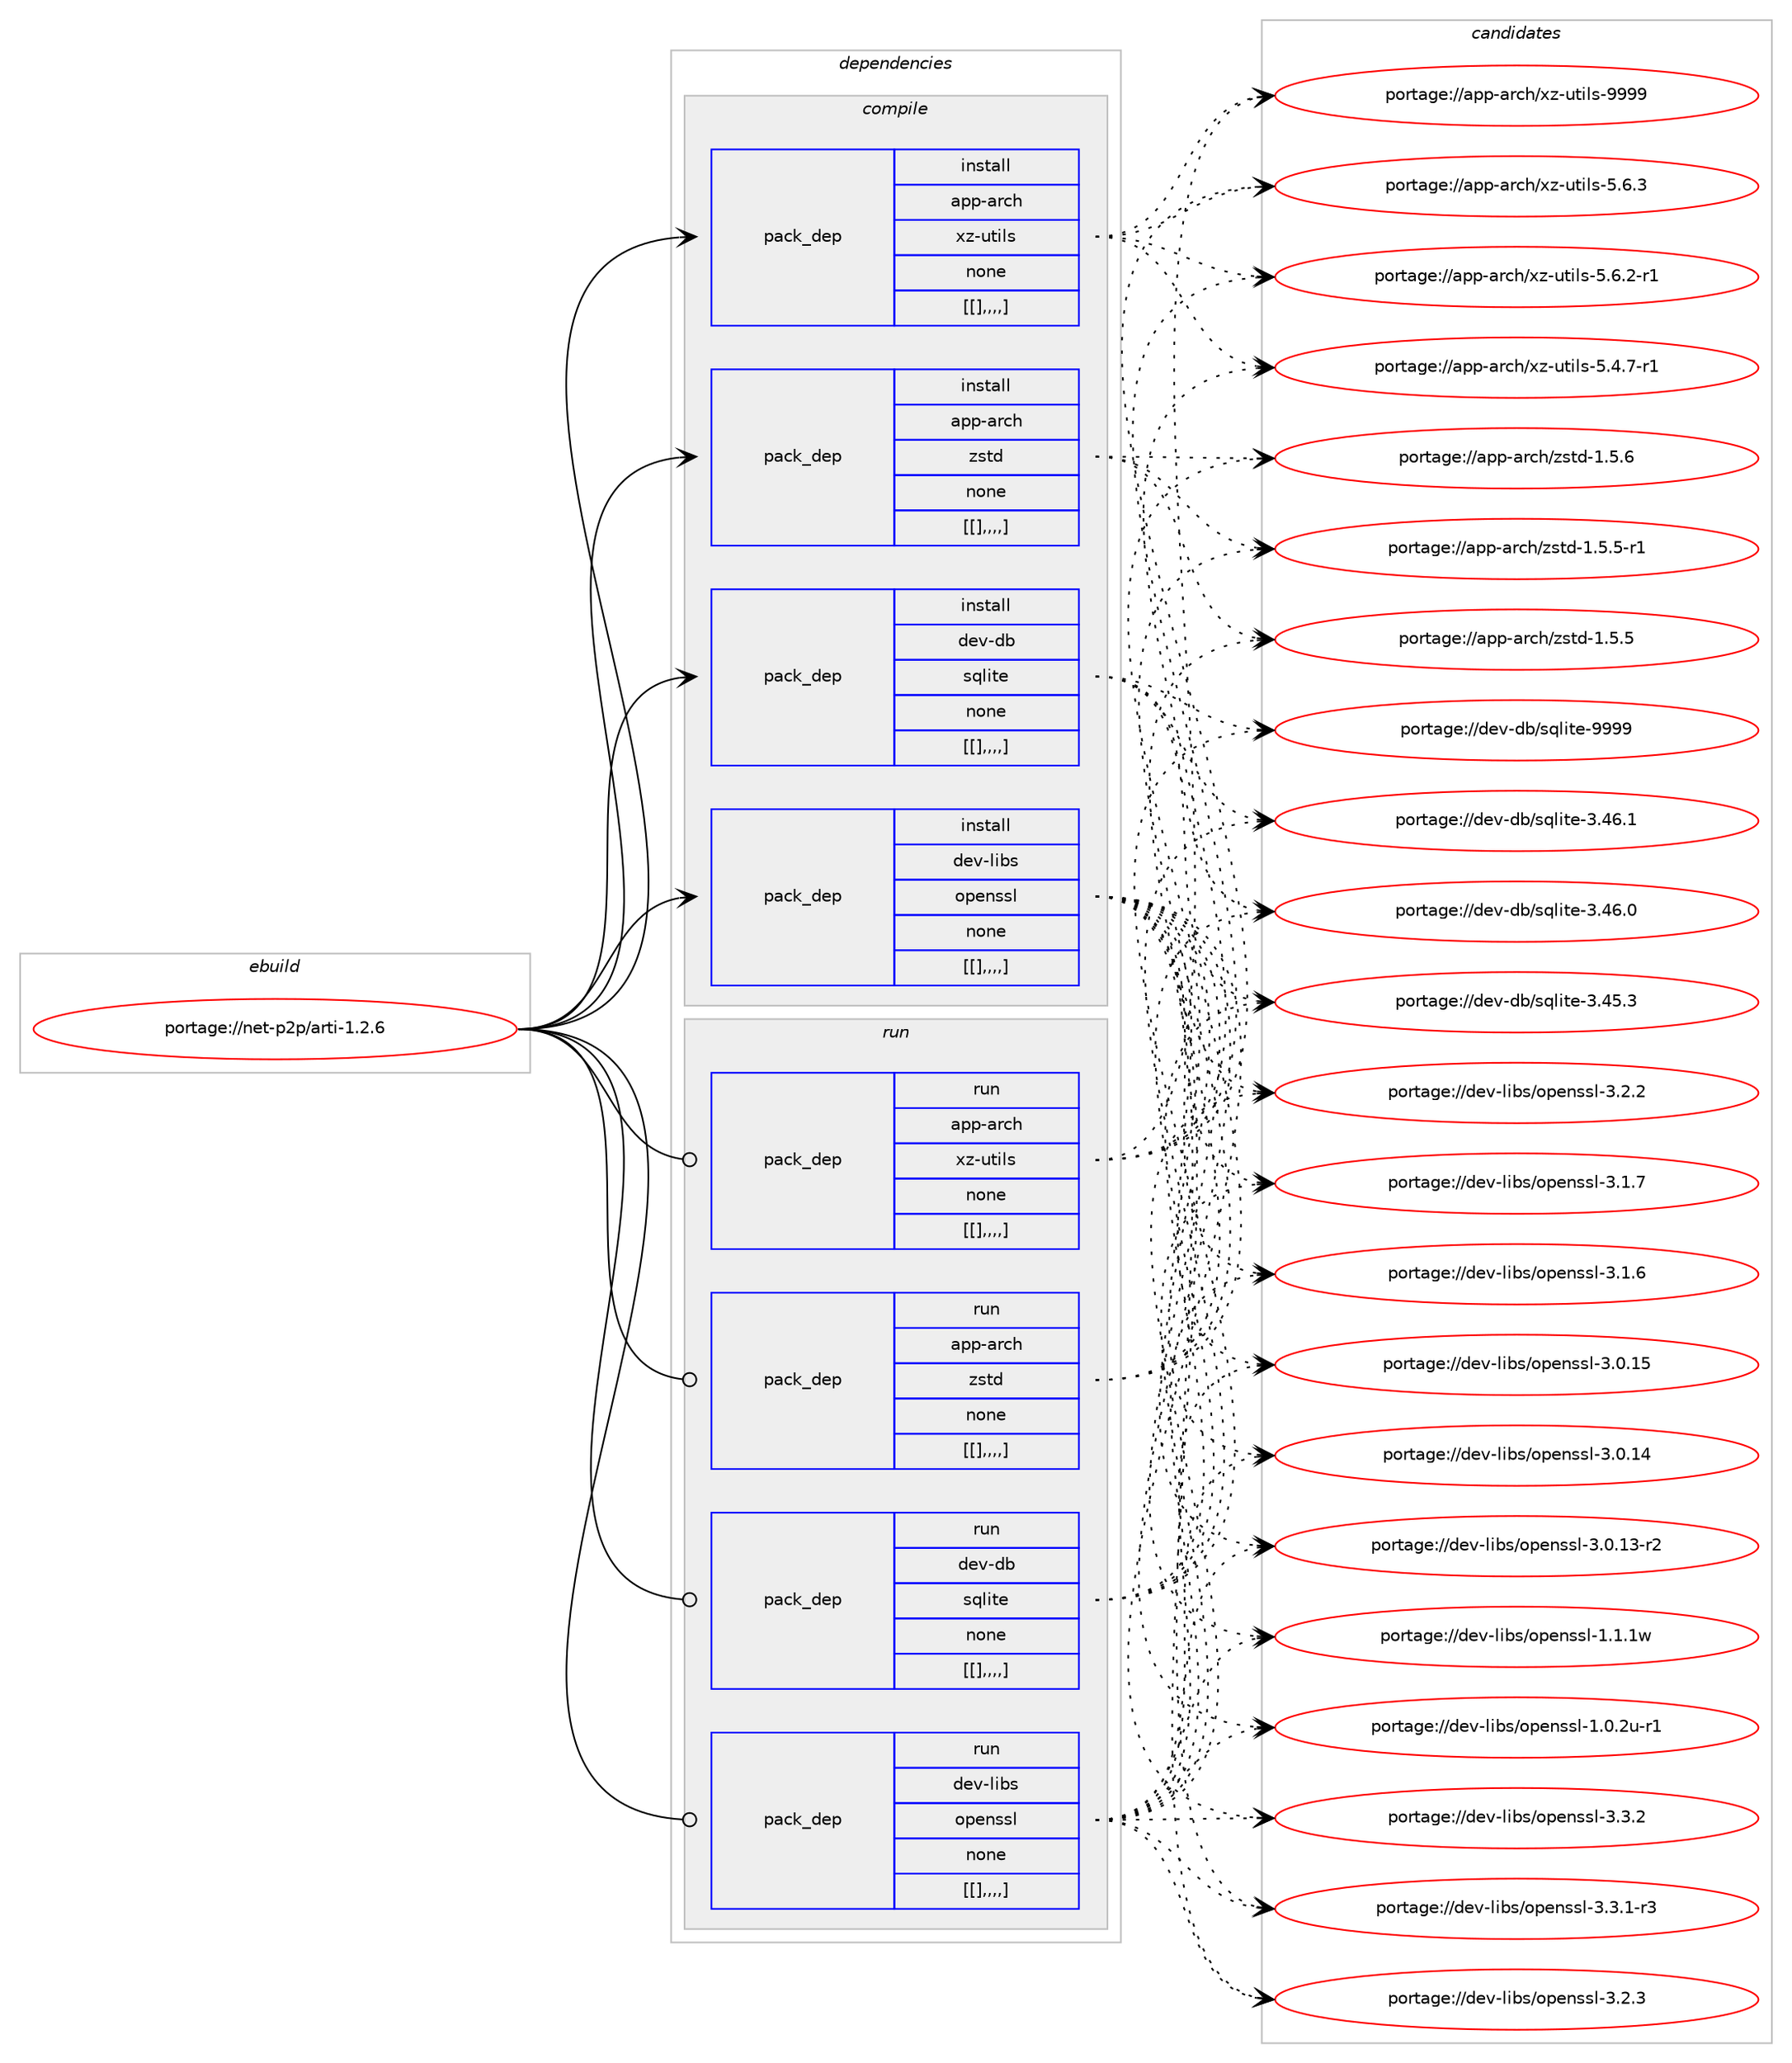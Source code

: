 digraph prolog {

# *************
# Graph options
# *************

newrank=true;
concentrate=true;
compound=true;
graph [rankdir=LR,fontname=Helvetica,fontsize=10,ranksep=1.5];#, ranksep=2.5, nodesep=0.2];
edge  [arrowhead=vee];
node  [fontname=Helvetica,fontsize=10];

# **********
# The ebuild
# **********

subgraph cluster_leftcol {
color=gray;
label=<<i>ebuild</i>>;
id [label="portage://net-p2p/arti-1.2.6", color=red, width=4, href="../net-p2p/arti-1.2.6.svg"];
}

# ****************
# The dependencies
# ****************

subgraph cluster_midcol {
color=gray;
label=<<i>dependencies</i>>;
subgraph cluster_compile {
fillcolor="#eeeeee";
style=filled;
label=<<i>compile</i>>;
subgraph pack293089 {
dependency402518 [label=<<TABLE BORDER="0" CELLBORDER="1" CELLSPACING="0" CELLPADDING="4" WIDTH="220"><TR><TD ROWSPAN="6" CELLPADDING="30">pack_dep</TD></TR><TR><TD WIDTH="110">install</TD></TR><TR><TD>app-arch</TD></TR><TR><TD>xz-utils</TD></TR><TR><TD>none</TD></TR><TR><TD>[[],,,,]</TD></TR></TABLE>>, shape=none, color=blue];
}
id:e -> dependency402518:w [weight=20,style="solid",arrowhead="vee"];
subgraph pack293123 {
dependency402560 [label=<<TABLE BORDER="0" CELLBORDER="1" CELLSPACING="0" CELLPADDING="4" WIDTH="220"><TR><TD ROWSPAN="6" CELLPADDING="30">pack_dep</TD></TR><TR><TD WIDTH="110">install</TD></TR><TR><TD>app-arch</TD></TR><TR><TD>zstd</TD></TR><TR><TD>none</TD></TR><TR><TD>[[],,,,]</TD></TR></TABLE>>, shape=none, color=blue];
}
id:e -> dependency402560:w [weight=20,style="solid",arrowhead="vee"];
subgraph pack293169 {
dependency402626 [label=<<TABLE BORDER="0" CELLBORDER="1" CELLSPACING="0" CELLPADDING="4" WIDTH="220"><TR><TD ROWSPAN="6" CELLPADDING="30">pack_dep</TD></TR><TR><TD WIDTH="110">install</TD></TR><TR><TD>dev-db</TD></TR><TR><TD>sqlite</TD></TR><TR><TD>none</TD></TR><TR><TD>[[],,,,]</TD></TR></TABLE>>, shape=none, color=blue];
}
id:e -> dependency402626:w [weight=20,style="solid",arrowhead="vee"];
subgraph pack293207 {
dependency402666 [label=<<TABLE BORDER="0" CELLBORDER="1" CELLSPACING="0" CELLPADDING="4" WIDTH="220"><TR><TD ROWSPAN="6" CELLPADDING="30">pack_dep</TD></TR><TR><TD WIDTH="110">install</TD></TR><TR><TD>dev-libs</TD></TR><TR><TD>openssl</TD></TR><TR><TD>none</TD></TR><TR><TD>[[],,,,]</TD></TR></TABLE>>, shape=none, color=blue];
}
id:e -> dependency402666:w [weight=20,style="solid",arrowhead="vee"];
}
subgraph cluster_compileandrun {
fillcolor="#eeeeee";
style=filled;
label=<<i>compile and run</i>>;
}
subgraph cluster_run {
fillcolor="#eeeeee";
style=filled;
label=<<i>run</i>>;
subgraph pack293238 {
dependency402693 [label=<<TABLE BORDER="0" CELLBORDER="1" CELLSPACING="0" CELLPADDING="4" WIDTH="220"><TR><TD ROWSPAN="6" CELLPADDING="30">pack_dep</TD></TR><TR><TD WIDTH="110">run</TD></TR><TR><TD>app-arch</TD></TR><TR><TD>xz-utils</TD></TR><TR><TD>none</TD></TR><TR><TD>[[],,,,]</TD></TR></TABLE>>, shape=none, color=blue];
}
id:e -> dependency402693:w [weight=20,style="solid",arrowhead="odot"];
subgraph pack293239 {
dependency402697 [label=<<TABLE BORDER="0" CELLBORDER="1" CELLSPACING="0" CELLPADDING="4" WIDTH="220"><TR><TD ROWSPAN="6" CELLPADDING="30">pack_dep</TD></TR><TR><TD WIDTH="110">run</TD></TR><TR><TD>app-arch</TD></TR><TR><TD>zstd</TD></TR><TR><TD>none</TD></TR><TR><TD>[[],,,,]</TD></TR></TABLE>>, shape=none, color=blue];
}
id:e -> dependency402697:w [weight=20,style="solid",arrowhead="odot"];
subgraph pack293261 {
dependency402717 [label=<<TABLE BORDER="0" CELLBORDER="1" CELLSPACING="0" CELLPADDING="4" WIDTH="220"><TR><TD ROWSPAN="6" CELLPADDING="30">pack_dep</TD></TR><TR><TD WIDTH="110">run</TD></TR><TR><TD>dev-db</TD></TR><TR><TD>sqlite</TD></TR><TR><TD>none</TD></TR><TR><TD>[[],,,,]</TD></TR></TABLE>>, shape=none, color=blue];
}
id:e -> dependency402717:w [weight=20,style="solid",arrowhead="odot"];
subgraph pack293264 {
dependency402724 [label=<<TABLE BORDER="0" CELLBORDER="1" CELLSPACING="0" CELLPADDING="4" WIDTH="220"><TR><TD ROWSPAN="6" CELLPADDING="30">pack_dep</TD></TR><TR><TD WIDTH="110">run</TD></TR><TR><TD>dev-libs</TD></TR><TR><TD>openssl</TD></TR><TR><TD>none</TD></TR><TR><TD>[[],,,,]</TD></TR></TABLE>>, shape=none, color=blue];
}
id:e -> dependency402724:w [weight=20,style="solid",arrowhead="odot"];
}
}

# **************
# The candidates
# **************

subgraph cluster_choices {
rank=same;
color=gray;
label=<<i>candidates</i>>;

subgraph choice292330 {
color=black;
nodesep=1;
choice9711211245971149910447120122451171161051081154557575757 [label="portage://app-arch/xz-utils-9999", color=red, width=4,href="../app-arch/xz-utils-9999.svg"];
choice971121124597114991044712012245117116105108115455346544651 [label="portage://app-arch/xz-utils-5.6.3", color=red, width=4,href="../app-arch/xz-utils-5.6.3.svg"];
choice9711211245971149910447120122451171161051081154553465446504511449 [label="portage://app-arch/xz-utils-5.6.2-r1", color=red, width=4,href="../app-arch/xz-utils-5.6.2-r1.svg"];
choice9711211245971149910447120122451171161051081154553465246554511449 [label="portage://app-arch/xz-utils-5.4.7-r1", color=red, width=4,href="../app-arch/xz-utils-5.4.7-r1.svg"];
dependency402518:e -> choice9711211245971149910447120122451171161051081154557575757:w [style=dotted,weight="100"];
dependency402518:e -> choice971121124597114991044712012245117116105108115455346544651:w [style=dotted,weight="100"];
dependency402518:e -> choice9711211245971149910447120122451171161051081154553465446504511449:w [style=dotted,weight="100"];
dependency402518:e -> choice9711211245971149910447120122451171161051081154553465246554511449:w [style=dotted,weight="100"];
}
subgraph choice292335 {
color=black;
nodesep=1;
choice9711211245971149910447122115116100454946534654 [label="portage://app-arch/zstd-1.5.6", color=red, width=4,href="../app-arch/zstd-1.5.6.svg"];
choice97112112459711499104471221151161004549465346534511449 [label="portage://app-arch/zstd-1.5.5-r1", color=red, width=4,href="../app-arch/zstd-1.5.5-r1.svg"];
choice9711211245971149910447122115116100454946534653 [label="portage://app-arch/zstd-1.5.5", color=red, width=4,href="../app-arch/zstd-1.5.5.svg"];
dependency402560:e -> choice9711211245971149910447122115116100454946534654:w [style=dotted,weight="100"];
dependency402560:e -> choice97112112459711499104471221151161004549465346534511449:w [style=dotted,weight="100"];
dependency402560:e -> choice9711211245971149910447122115116100454946534653:w [style=dotted,weight="100"];
}
subgraph choice292347 {
color=black;
nodesep=1;
choice1001011184510098471151131081051161014557575757 [label="portage://dev-db/sqlite-9999", color=red, width=4,href="../dev-db/sqlite-9999.svg"];
choice10010111845100984711511310810511610145514652544649 [label="portage://dev-db/sqlite-3.46.1", color=red, width=4,href="../dev-db/sqlite-3.46.1.svg"];
choice10010111845100984711511310810511610145514652544648 [label="portage://dev-db/sqlite-3.46.0", color=red, width=4,href="../dev-db/sqlite-3.46.0.svg"];
choice10010111845100984711511310810511610145514652534651 [label="portage://dev-db/sqlite-3.45.3", color=red, width=4,href="../dev-db/sqlite-3.45.3.svg"];
dependency402626:e -> choice1001011184510098471151131081051161014557575757:w [style=dotted,weight="100"];
dependency402626:e -> choice10010111845100984711511310810511610145514652544649:w [style=dotted,weight="100"];
dependency402626:e -> choice10010111845100984711511310810511610145514652544648:w [style=dotted,weight="100"];
dependency402626:e -> choice10010111845100984711511310810511610145514652534651:w [style=dotted,weight="100"];
}
subgraph choice292359 {
color=black;
nodesep=1;
choice100101118451081059811547111112101110115115108455146514650 [label="portage://dev-libs/openssl-3.3.2", color=red, width=4,href="../dev-libs/openssl-3.3.2.svg"];
choice1001011184510810598115471111121011101151151084551465146494511451 [label="portage://dev-libs/openssl-3.3.1-r3", color=red, width=4,href="../dev-libs/openssl-3.3.1-r3.svg"];
choice100101118451081059811547111112101110115115108455146504651 [label="portage://dev-libs/openssl-3.2.3", color=red, width=4,href="../dev-libs/openssl-3.2.3.svg"];
choice100101118451081059811547111112101110115115108455146504650 [label="portage://dev-libs/openssl-3.2.2", color=red, width=4,href="../dev-libs/openssl-3.2.2.svg"];
choice100101118451081059811547111112101110115115108455146494655 [label="portage://dev-libs/openssl-3.1.7", color=red, width=4,href="../dev-libs/openssl-3.1.7.svg"];
choice100101118451081059811547111112101110115115108455146494654 [label="portage://dev-libs/openssl-3.1.6", color=red, width=4,href="../dev-libs/openssl-3.1.6.svg"];
choice10010111845108105981154711111210111011511510845514648464953 [label="portage://dev-libs/openssl-3.0.15", color=red, width=4,href="../dev-libs/openssl-3.0.15.svg"];
choice10010111845108105981154711111210111011511510845514648464952 [label="portage://dev-libs/openssl-3.0.14", color=red, width=4,href="../dev-libs/openssl-3.0.14.svg"];
choice100101118451081059811547111112101110115115108455146484649514511450 [label="portage://dev-libs/openssl-3.0.13-r2", color=red, width=4,href="../dev-libs/openssl-3.0.13-r2.svg"];
choice100101118451081059811547111112101110115115108454946494649119 [label="portage://dev-libs/openssl-1.1.1w", color=red, width=4,href="../dev-libs/openssl-1.1.1w.svg"];
choice1001011184510810598115471111121011101151151084549464846501174511449 [label="portage://dev-libs/openssl-1.0.2u-r1", color=red, width=4,href="../dev-libs/openssl-1.0.2u-r1.svg"];
dependency402666:e -> choice100101118451081059811547111112101110115115108455146514650:w [style=dotted,weight="100"];
dependency402666:e -> choice1001011184510810598115471111121011101151151084551465146494511451:w [style=dotted,weight="100"];
dependency402666:e -> choice100101118451081059811547111112101110115115108455146504651:w [style=dotted,weight="100"];
dependency402666:e -> choice100101118451081059811547111112101110115115108455146504650:w [style=dotted,weight="100"];
dependency402666:e -> choice100101118451081059811547111112101110115115108455146494655:w [style=dotted,weight="100"];
dependency402666:e -> choice100101118451081059811547111112101110115115108455146494654:w [style=dotted,weight="100"];
dependency402666:e -> choice10010111845108105981154711111210111011511510845514648464953:w [style=dotted,weight="100"];
dependency402666:e -> choice10010111845108105981154711111210111011511510845514648464952:w [style=dotted,weight="100"];
dependency402666:e -> choice100101118451081059811547111112101110115115108455146484649514511450:w [style=dotted,weight="100"];
dependency402666:e -> choice100101118451081059811547111112101110115115108454946494649119:w [style=dotted,weight="100"];
dependency402666:e -> choice1001011184510810598115471111121011101151151084549464846501174511449:w [style=dotted,weight="100"];
}
subgraph choice292365 {
color=black;
nodesep=1;
choice9711211245971149910447120122451171161051081154557575757 [label="portage://app-arch/xz-utils-9999", color=red, width=4,href="../app-arch/xz-utils-9999.svg"];
choice971121124597114991044712012245117116105108115455346544651 [label="portage://app-arch/xz-utils-5.6.3", color=red, width=4,href="../app-arch/xz-utils-5.6.3.svg"];
choice9711211245971149910447120122451171161051081154553465446504511449 [label="portage://app-arch/xz-utils-5.6.2-r1", color=red, width=4,href="../app-arch/xz-utils-5.6.2-r1.svg"];
choice9711211245971149910447120122451171161051081154553465246554511449 [label="portage://app-arch/xz-utils-5.4.7-r1", color=red, width=4,href="../app-arch/xz-utils-5.4.7-r1.svg"];
dependency402693:e -> choice9711211245971149910447120122451171161051081154557575757:w [style=dotted,weight="100"];
dependency402693:e -> choice971121124597114991044712012245117116105108115455346544651:w [style=dotted,weight="100"];
dependency402693:e -> choice9711211245971149910447120122451171161051081154553465446504511449:w [style=dotted,weight="100"];
dependency402693:e -> choice9711211245971149910447120122451171161051081154553465246554511449:w [style=dotted,weight="100"];
}
subgraph choice292375 {
color=black;
nodesep=1;
choice9711211245971149910447122115116100454946534654 [label="portage://app-arch/zstd-1.5.6", color=red, width=4,href="../app-arch/zstd-1.5.6.svg"];
choice97112112459711499104471221151161004549465346534511449 [label="portage://app-arch/zstd-1.5.5-r1", color=red, width=4,href="../app-arch/zstd-1.5.5-r1.svg"];
choice9711211245971149910447122115116100454946534653 [label="portage://app-arch/zstd-1.5.5", color=red, width=4,href="../app-arch/zstd-1.5.5.svg"];
dependency402697:e -> choice9711211245971149910447122115116100454946534654:w [style=dotted,weight="100"];
dependency402697:e -> choice97112112459711499104471221151161004549465346534511449:w [style=dotted,weight="100"];
dependency402697:e -> choice9711211245971149910447122115116100454946534653:w [style=dotted,weight="100"];
}
subgraph choice292386 {
color=black;
nodesep=1;
choice1001011184510098471151131081051161014557575757 [label="portage://dev-db/sqlite-9999", color=red, width=4,href="../dev-db/sqlite-9999.svg"];
choice10010111845100984711511310810511610145514652544649 [label="portage://dev-db/sqlite-3.46.1", color=red, width=4,href="../dev-db/sqlite-3.46.1.svg"];
choice10010111845100984711511310810511610145514652544648 [label="portage://dev-db/sqlite-3.46.0", color=red, width=4,href="../dev-db/sqlite-3.46.0.svg"];
choice10010111845100984711511310810511610145514652534651 [label="portage://dev-db/sqlite-3.45.3", color=red, width=4,href="../dev-db/sqlite-3.45.3.svg"];
dependency402717:e -> choice1001011184510098471151131081051161014557575757:w [style=dotted,weight="100"];
dependency402717:e -> choice10010111845100984711511310810511610145514652544649:w [style=dotted,weight="100"];
dependency402717:e -> choice10010111845100984711511310810511610145514652544648:w [style=dotted,weight="100"];
dependency402717:e -> choice10010111845100984711511310810511610145514652534651:w [style=dotted,weight="100"];
}
subgraph choice292405 {
color=black;
nodesep=1;
choice100101118451081059811547111112101110115115108455146514650 [label="portage://dev-libs/openssl-3.3.2", color=red, width=4,href="../dev-libs/openssl-3.3.2.svg"];
choice1001011184510810598115471111121011101151151084551465146494511451 [label="portage://dev-libs/openssl-3.3.1-r3", color=red, width=4,href="../dev-libs/openssl-3.3.1-r3.svg"];
choice100101118451081059811547111112101110115115108455146504651 [label="portage://dev-libs/openssl-3.2.3", color=red, width=4,href="../dev-libs/openssl-3.2.3.svg"];
choice100101118451081059811547111112101110115115108455146504650 [label="portage://dev-libs/openssl-3.2.2", color=red, width=4,href="../dev-libs/openssl-3.2.2.svg"];
choice100101118451081059811547111112101110115115108455146494655 [label="portage://dev-libs/openssl-3.1.7", color=red, width=4,href="../dev-libs/openssl-3.1.7.svg"];
choice100101118451081059811547111112101110115115108455146494654 [label="portage://dev-libs/openssl-3.1.6", color=red, width=4,href="../dev-libs/openssl-3.1.6.svg"];
choice10010111845108105981154711111210111011511510845514648464953 [label="portage://dev-libs/openssl-3.0.15", color=red, width=4,href="../dev-libs/openssl-3.0.15.svg"];
choice10010111845108105981154711111210111011511510845514648464952 [label="portage://dev-libs/openssl-3.0.14", color=red, width=4,href="../dev-libs/openssl-3.0.14.svg"];
choice100101118451081059811547111112101110115115108455146484649514511450 [label="portage://dev-libs/openssl-3.0.13-r2", color=red, width=4,href="../dev-libs/openssl-3.0.13-r2.svg"];
choice100101118451081059811547111112101110115115108454946494649119 [label="portage://dev-libs/openssl-1.1.1w", color=red, width=4,href="../dev-libs/openssl-1.1.1w.svg"];
choice1001011184510810598115471111121011101151151084549464846501174511449 [label="portage://dev-libs/openssl-1.0.2u-r1", color=red, width=4,href="../dev-libs/openssl-1.0.2u-r1.svg"];
dependency402724:e -> choice100101118451081059811547111112101110115115108455146514650:w [style=dotted,weight="100"];
dependency402724:e -> choice1001011184510810598115471111121011101151151084551465146494511451:w [style=dotted,weight="100"];
dependency402724:e -> choice100101118451081059811547111112101110115115108455146504651:w [style=dotted,weight="100"];
dependency402724:e -> choice100101118451081059811547111112101110115115108455146504650:w [style=dotted,weight="100"];
dependency402724:e -> choice100101118451081059811547111112101110115115108455146494655:w [style=dotted,weight="100"];
dependency402724:e -> choice100101118451081059811547111112101110115115108455146494654:w [style=dotted,weight="100"];
dependency402724:e -> choice10010111845108105981154711111210111011511510845514648464953:w [style=dotted,weight="100"];
dependency402724:e -> choice10010111845108105981154711111210111011511510845514648464952:w [style=dotted,weight="100"];
dependency402724:e -> choice100101118451081059811547111112101110115115108455146484649514511450:w [style=dotted,weight="100"];
dependency402724:e -> choice100101118451081059811547111112101110115115108454946494649119:w [style=dotted,weight="100"];
dependency402724:e -> choice1001011184510810598115471111121011101151151084549464846501174511449:w [style=dotted,weight="100"];
}
}

}
